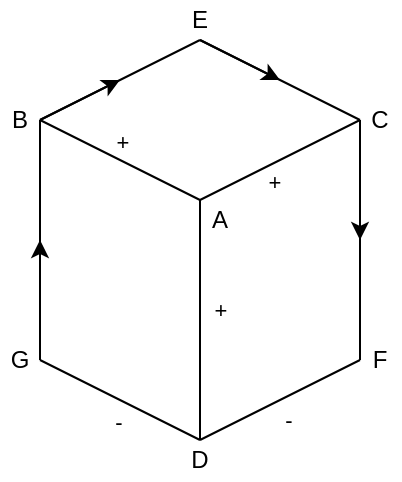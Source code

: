 <mxfile version="16.5.2" type="device"><diagram id="_c-jluAhfx_kgPv7KN8i" name="Page-1"><mxGraphModel dx="587" dy="516" grid="1" gridSize="10" guides="1" tooltips="1" connect="1" arrows="1" fold="1" page="1" pageScale="1" pageWidth="225" pageHeight="275" math="0" shadow="0"><root><mxCell id="0"/><mxCell id="1" parent="0"/><mxCell id="_P-QnC3Qy20Uhr5xZoNY-1" value="" style="endArrow=none;html=1;rounded=0;fontFamily=Helvetica;fontSize=12;" parent="1" edge="1"><mxGeometry width="50" height="50" relative="1" as="geometry"><mxPoint x="40" y="80" as="sourcePoint"/><mxPoint x="120" y="40" as="targetPoint"/></mxGeometry></mxCell><mxCell id="_P-QnC3Qy20Uhr5xZoNY-2" value="" style="endArrow=none;html=1;rounded=0;fontFamily=Helvetica;fontSize=12;" parent="1" edge="1"><mxGeometry width="50" height="50" relative="1" as="geometry"><mxPoint x="120" y="120" as="sourcePoint"/><mxPoint x="200" y="80" as="targetPoint"/></mxGeometry></mxCell><mxCell id="STPnVWlAcEdeRo2UdzKz-6" value="+" style="edgeLabel;html=1;align=center;verticalAlign=middle;resizable=0;points=[];" parent="_P-QnC3Qy20Uhr5xZoNY-2" vertex="1" connectable="0"><mxGeometry x="-0.07" relative="1" as="geometry"><mxPoint y="9" as="offset"/></mxGeometry></mxCell><mxCell id="_P-QnC3Qy20Uhr5xZoNY-3" value="" style="endArrow=none;html=1;rounded=0;fontFamily=Helvetica;fontSize=12;" parent="1" edge="1"><mxGeometry width="50" height="50" relative="1" as="geometry"><mxPoint x="200" y="80" as="sourcePoint"/><mxPoint x="120" y="40" as="targetPoint"/></mxGeometry></mxCell><mxCell id="_P-QnC3Qy20Uhr5xZoNY-4" value="" style="endArrow=none;html=1;rounded=0;fontFamily=Helvetica;fontSize=12;" parent="1" edge="1"><mxGeometry width="50" height="50" relative="1" as="geometry"><mxPoint x="120" y="120" as="sourcePoint"/><mxPoint x="40" y="80" as="targetPoint"/></mxGeometry></mxCell><mxCell id="STPnVWlAcEdeRo2UdzKz-5" value="+" style="edgeLabel;html=1;align=center;verticalAlign=middle;resizable=0;points=[];" parent="_P-QnC3Qy20Uhr5xZoNY-4" vertex="1" connectable="0"><mxGeometry x="-0.001" y="-2" relative="1" as="geometry"><mxPoint y="-8" as="offset"/></mxGeometry></mxCell><mxCell id="_P-QnC3Qy20Uhr5xZoNY-5" value="" style="endArrow=none;html=1;rounded=0;fontFamily=Helvetica;fontSize=12;" parent="1" edge="1"><mxGeometry width="50" height="50" relative="1" as="geometry"><mxPoint x="120" y="240" as="sourcePoint"/><mxPoint x="200" y="200" as="targetPoint"/></mxGeometry></mxCell><mxCell id="STPnVWlAcEdeRo2UdzKz-8" value="-" style="edgeLabel;html=1;align=center;verticalAlign=middle;resizable=0;points=[];" parent="_P-QnC3Qy20Uhr5xZoNY-5" vertex="1" connectable="0"><mxGeometry x="0.079" relative="1" as="geometry"><mxPoint y="11" as="offset"/></mxGeometry></mxCell><mxCell id="_P-QnC3Qy20Uhr5xZoNY-6" value="" style="endArrow=none;html=1;rounded=0;fontFamily=Helvetica;fontSize=12;" parent="1" edge="1"><mxGeometry width="50" height="50" relative="1" as="geometry"><mxPoint x="120" y="240" as="sourcePoint"/><mxPoint x="40" y="200" as="targetPoint"/></mxGeometry></mxCell><mxCell id="STPnVWlAcEdeRo2UdzKz-9" value="-" style="edgeLabel;html=1;align=center;verticalAlign=middle;resizable=0;points=[];" parent="_P-QnC3Qy20Uhr5xZoNY-6" vertex="1" connectable="0"><mxGeometry x="0.044" y="-1" relative="1" as="geometry"><mxPoint y="12" as="offset"/></mxGeometry></mxCell><mxCell id="_P-QnC3Qy20Uhr5xZoNY-7" value="" style="endArrow=none;html=1;rounded=0;fontFamily=Helvetica;fontSize=12;" parent="1" edge="1"><mxGeometry width="50" height="50" relative="1" as="geometry"><mxPoint x="40" y="200" as="sourcePoint"/><mxPoint x="40" y="80" as="targetPoint"/></mxGeometry></mxCell><mxCell id="_P-QnC3Qy20Uhr5xZoNY-8" value="" style="endArrow=none;html=1;rounded=0;fontFamily=Helvetica;fontSize=12;" parent="1" edge="1"><mxGeometry width="50" height="50" relative="1" as="geometry"><mxPoint x="120" y="240" as="sourcePoint"/><mxPoint x="120" y="120" as="targetPoint"/></mxGeometry></mxCell><mxCell id="STPnVWlAcEdeRo2UdzKz-7" value="+" style="edgeLabel;html=1;align=center;verticalAlign=middle;resizable=0;points=[];" parent="_P-QnC3Qy20Uhr5xZoNY-8" vertex="1" connectable="0"><mxGeometry x="0.088" y="1" relative="1" as="geometry"><mxPoint x="11" as="offset"/></mxGeometry></mxCell><mxCell id="_P-QnC3Qy20Uhr5xZoNY-9" value="" style="endArrow=none;html=1;rounded=0;fontFamily=Helvetica;fontSize=12;" parent="1" edge="1"><mxGeometry width="50" height="50" relative="1" as="geometry"><mxPoint x="200" y="200" as="sourcePoint"/><mxPoint x="200" y="80" as="targetPoint"/></mxGeometry></mxCell><mxCell id="_P-QnC3Qy20Uhr5xZoNY-10" value="E" style="text;html=1;strokeColor=none;fillColor=none;align=center;verticalAlign=middle;whiteSpace=wrap;rounded=0;fontFamily=Helvetica;fontSize=12;" parent="1" vertex="1"><mxGeometry x="110" y="20" width="20" height="20" as="geometry"/></mxCell><mxCell id="_P-QnC3Qy20Uhr5xZoNY-11" value="B" style="text;html=1;strokeColor=none;fillColor=none;align=center;verticalAlign=middle;whiteSpace=wrap;rounded=0;fontFamily=Helvetica;fontSize=12;" parent="1" vertex="1"><mxGeometry x="20" y="70" width="20" height="20" as="geometry"/></mxCell><mxCell id="_P-QnC3Qy20Uhr5xZoNY-12" value="A" style="text;html=1;strokeColor=none;fillColor=none;align=center;verticalAlign=middle;whiteSpace=wrap;rounded=0;fontFamily=Helvetica;fontSize=12;" parent="1" vertex="1"><mxGeometry x="120" y="120" width="20" height="20" as="geometry"/></mxCell><mxCell id="_P-QnC3Qy20Uhr5xZoNY-13" value="G" style="text;html=1;strokeColor=none;fillColor=none;align=center;verticalAlign=middle;whiteSpace=wrap;rounded=0;fontFamily=Helvetica;fontSize=12;" parent="1" vertex="1"><mxGeometry x="20" y="190" width="20" height="20" as="geometry"/></mxCell><mxCell id="_P-QnC3Qy20Uhr5xZoNY-14" value="D" style="text;html=1;strokeColor=none;fillColor=none;align=center;verticalAlign=middle;whiteSpace=wrap;rounded=0;fontFamily=Helvetica;fontSize=12;" parent="1" vertex="1"><mxGeometry x="110" y="240" width="20" height="20" as="geometry"/></mxCell><mxCell id="_P-QnC3Qy20Uhr5xZoNY-15" value="C" style="text;html=1;strokeColor=none;fillColor=none;align=center;verticalAlign=middle;whiteSpace=wrap;rounded=0;fontFamily=Helvetica;fontSize=12;" parent="1" vertex="1"><mxGeometry x="200" y="70" width="20" height="20" as="geometry"/></mxCell><mxCell id="_P-QnC3Qy20Uhr5xZoNY-16" value="F" style="text;html=1;strokeColor=none;fillColor=none;align=center;verticalAlign=middle;whiteSpace=wrap;rounded=0;fontFamily=Helvetica;fontSize=12;" parent="1" vertex="1"><mxGeometry x="200" y="190" width="20" height="20" as="geometry"/></mxCell><mxCell id="STPnVWlAcEdeRo2UdzKz-1" value="" style="endArrow=classic;html=1;rounded=0;exitX=0.5;exitY=1;exitDx=0;exitDy=0;" parent="1" source="_P-QnC3Qy20Uhr5xZoNY-10" edge="1"><mxGeometry width="50" height="50" relative="1" as="geometry"><mxPoint x="90" y="290" as="sourcePoint"/><mxPoint x="160" y="60" as="targetPoint"/></mxGeometry></mxCell><mxCell id="STPnVWlAcEdeRo2UdzKz-2" value="" style="endArrow=classic;html=1;rounded=0;exitX=1;exitY=0.5;exitDx=0;exitDy=0;" parent="1" source="_P-QnC3Qy20Uhr5xZoNY-11" edge="1"><mxGeometry width="50" height="50" relative="1" as="geometry"><mxPoint x="90" y="290" as="sourcePoint"/><mxPoint x="80" y="60" as="targetPoint"/></mxGeometry></mxCell><mxCell id="STPnVWlAcEdeRo2UdzKz-3" value="" style="endArrow=classic;html=1;rounded=0;exitX=0;exitY=0.5;exitDx=0;exitDy=0;" parent="1" source="_P-QnC3Qy20Uhr5xZoNY-15" edge="1"><mxGeometry width="50" height="50" relative="1" as="geometry"><mxPoint x="90" y="290" as="sourcePoint"/><mxPoint x="200" y="140" as="targetPoint"/></mxGeometry></mxCell><mxCell id="STPnVWlAcEdeRo2UdzKz-4" value="" style="endArrow=classic;html=1;rounded=0;exitX=1;exitY=0.25;exitDx=0;exitDy=0;" parent="1" source="_P-QnC3Qy20Uhr5xZoNY-13" edge="1"><mxGeometry width="50" height="50" relative="1" as="geometry"><mxPoint x="90" y="290" as="sourcePoint"/><mxPoint x="40" y="140" as="targetPoint"/></mxGeometry></mxCell></root></mxGraphModel></diagram></mxfile>